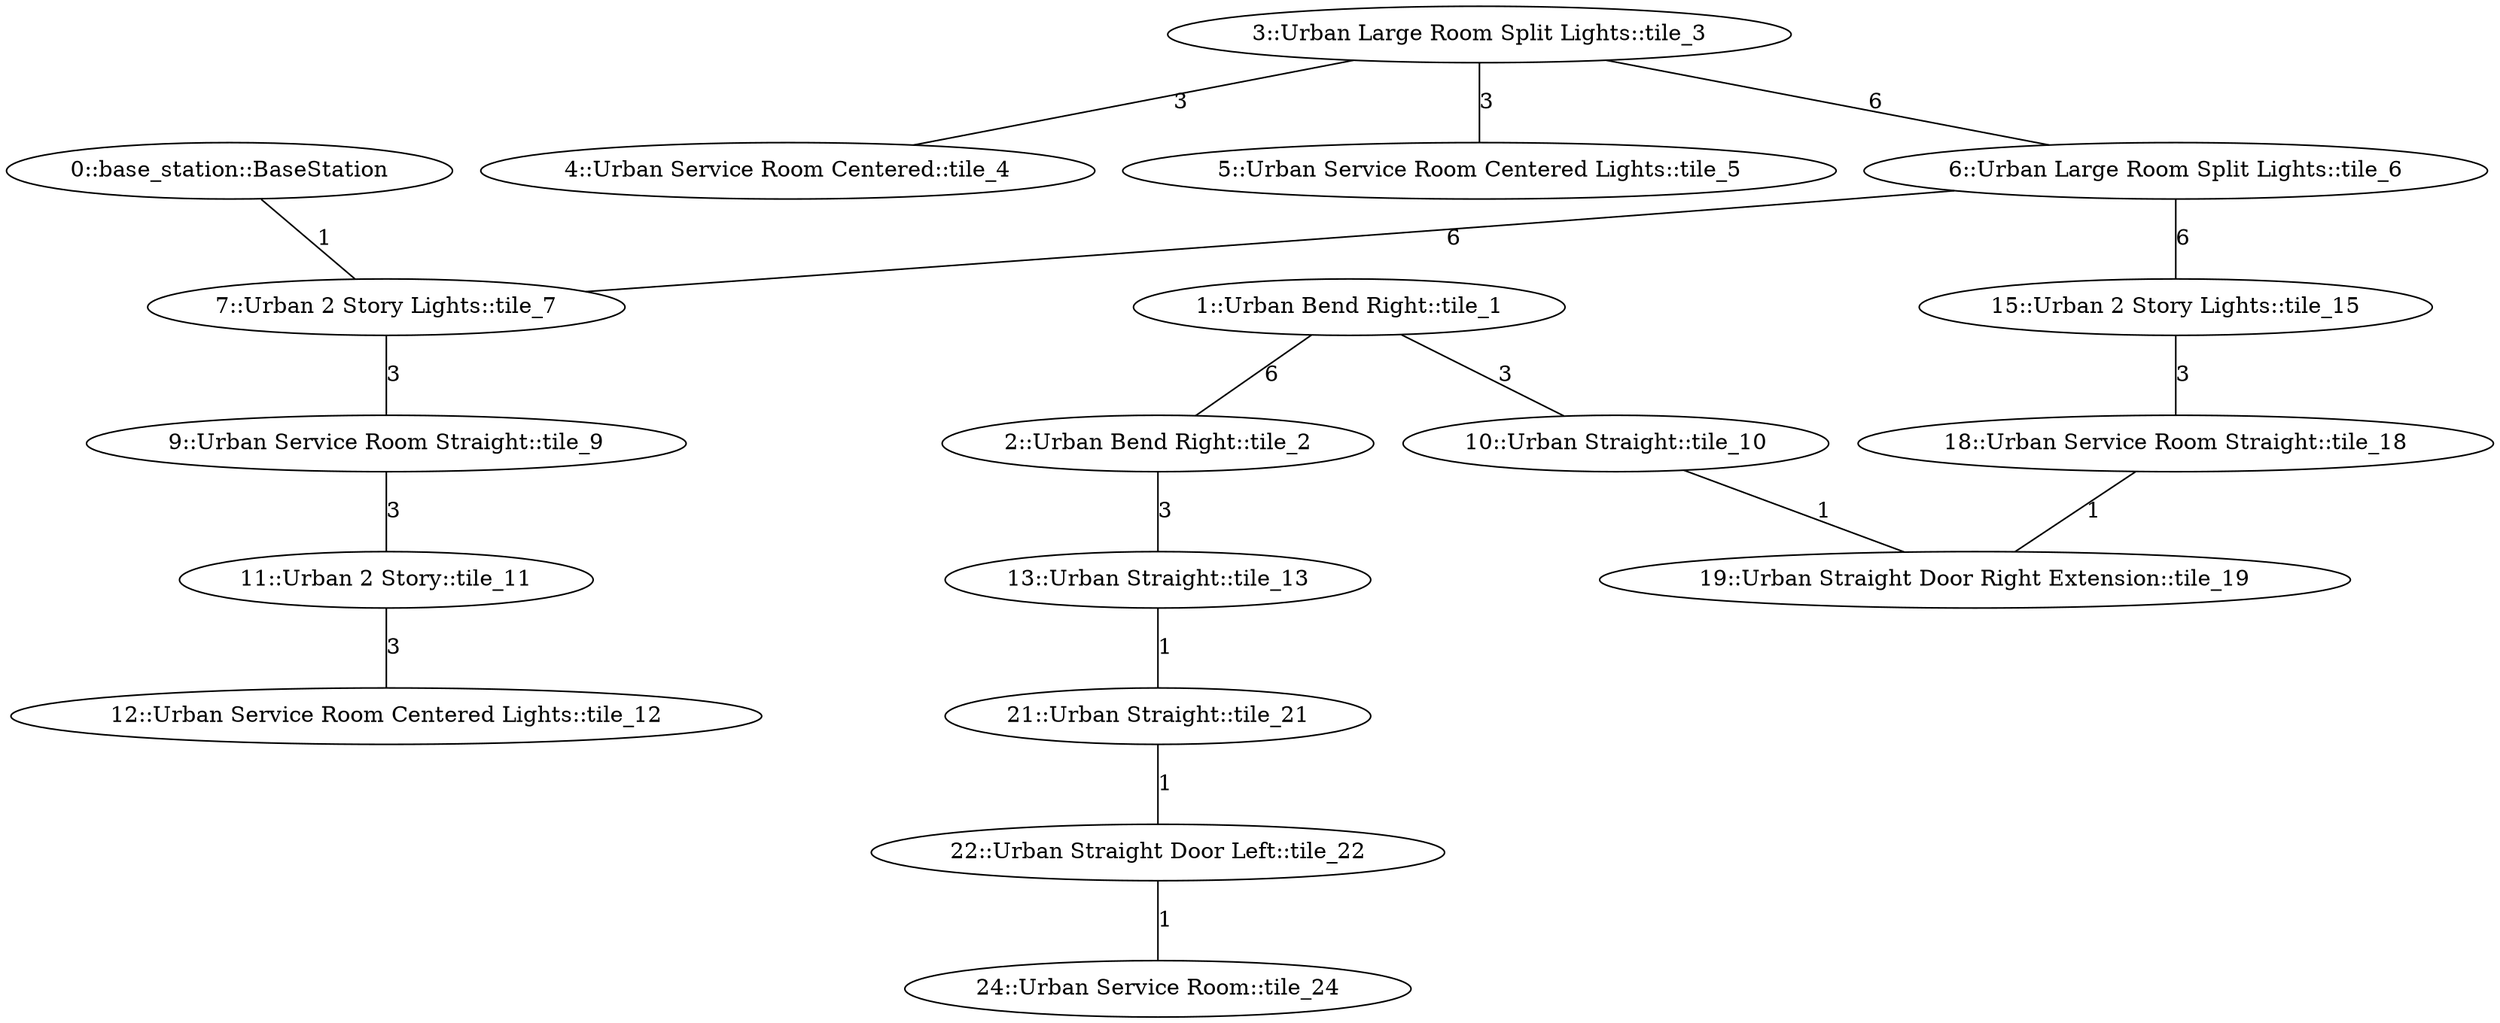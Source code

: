 /* Visibility graph for superpose_test_03.tsv */
/* Generated with the tile_tsv.py script: */
/*   tile_tsv.py superpose_test_03.tsv -\-graph-file superpose_test_03.dot -\-world-file superpose_test_03.sdf -\-world-name superpose_test_03 -\-y0 25 -\-x0 -96 -\-z0 1 -\-scale_x 40 -\-scale_y 40 -\-urban */

graph {
  /* ==== Vertices ==== */

  /* Base station / Staging area */
  0   [label="0::base_station::BaseStation"];

  1   [label="1::Urban Bend Right::tile_1"];
  2   [label="2::Urban Bend Right::tile_2"];
  3   [label="3::Urban Large Room Split Lights::tile_3"];
  4   [label="4::Urban Service Room Centered::tile_4"];
  5   [label="5::Urban Service Room Centered Lights::tile_5"];
  6   [label="6::Urban Large Room Split Lights::tile_6"];
  7   [label="7::Urban 2 Story Lights::tile_7"];
  9   [label="9::Urban Service Room Straight::tile_9"];
  10  [label="10::Urban Straight::tile_10"];
  11  [label="11::Urban 2 Story::tile_11"];
  12  [label="12::Urban Service Room Centered Lights::tile_12"];
  13  [label="13::Urban Straight::tile_13"];
  15  [label="15::Urban 2 Story Lights::tile_15"];
  18  [label="18::Urban Service Room Straight::tile_18"];
  19  [label="19::Urban Straight Door Right Extension::tile_19"];
  21  [label="21::Urban Straight::tile_21"];
  22  [label="22::Urban Straight Door Left::tile_22"];
  24  [label="24::Urban Service Room::tile_24"];

  /* ==== Edges ==== */

  /* Base station */
  0  -- 7   [label=1];
  1  -- 2   [label=6];
  1  -- 10  [label=3];
  2  -- 13  [label=3];
  3  -- 6   [label=6];  /* Intersection */
  6  -- 7   [label=6];  /* Intersection */
  6  -- 15  [label=6];  /* Intersection */
  7  -- 9   [label=3];  /* Intersection */
  9  -- 11  [label=3];  /* Intersection */
  10 -- 19  [label=1];
  13 -- 21  [label=1];
  15 -- 18  [label=3];  /* Intersection */
  18 -- 19  [label=1];
  21 -- 22  [label=1];
  3  -- 4   [label=3];  /* Intersection */
  3  -- 5   [label=3];  /* Intersection */
  11 -- 12  [label=3];  /* Intersection */
  22 -- 24  [label=1];
}
